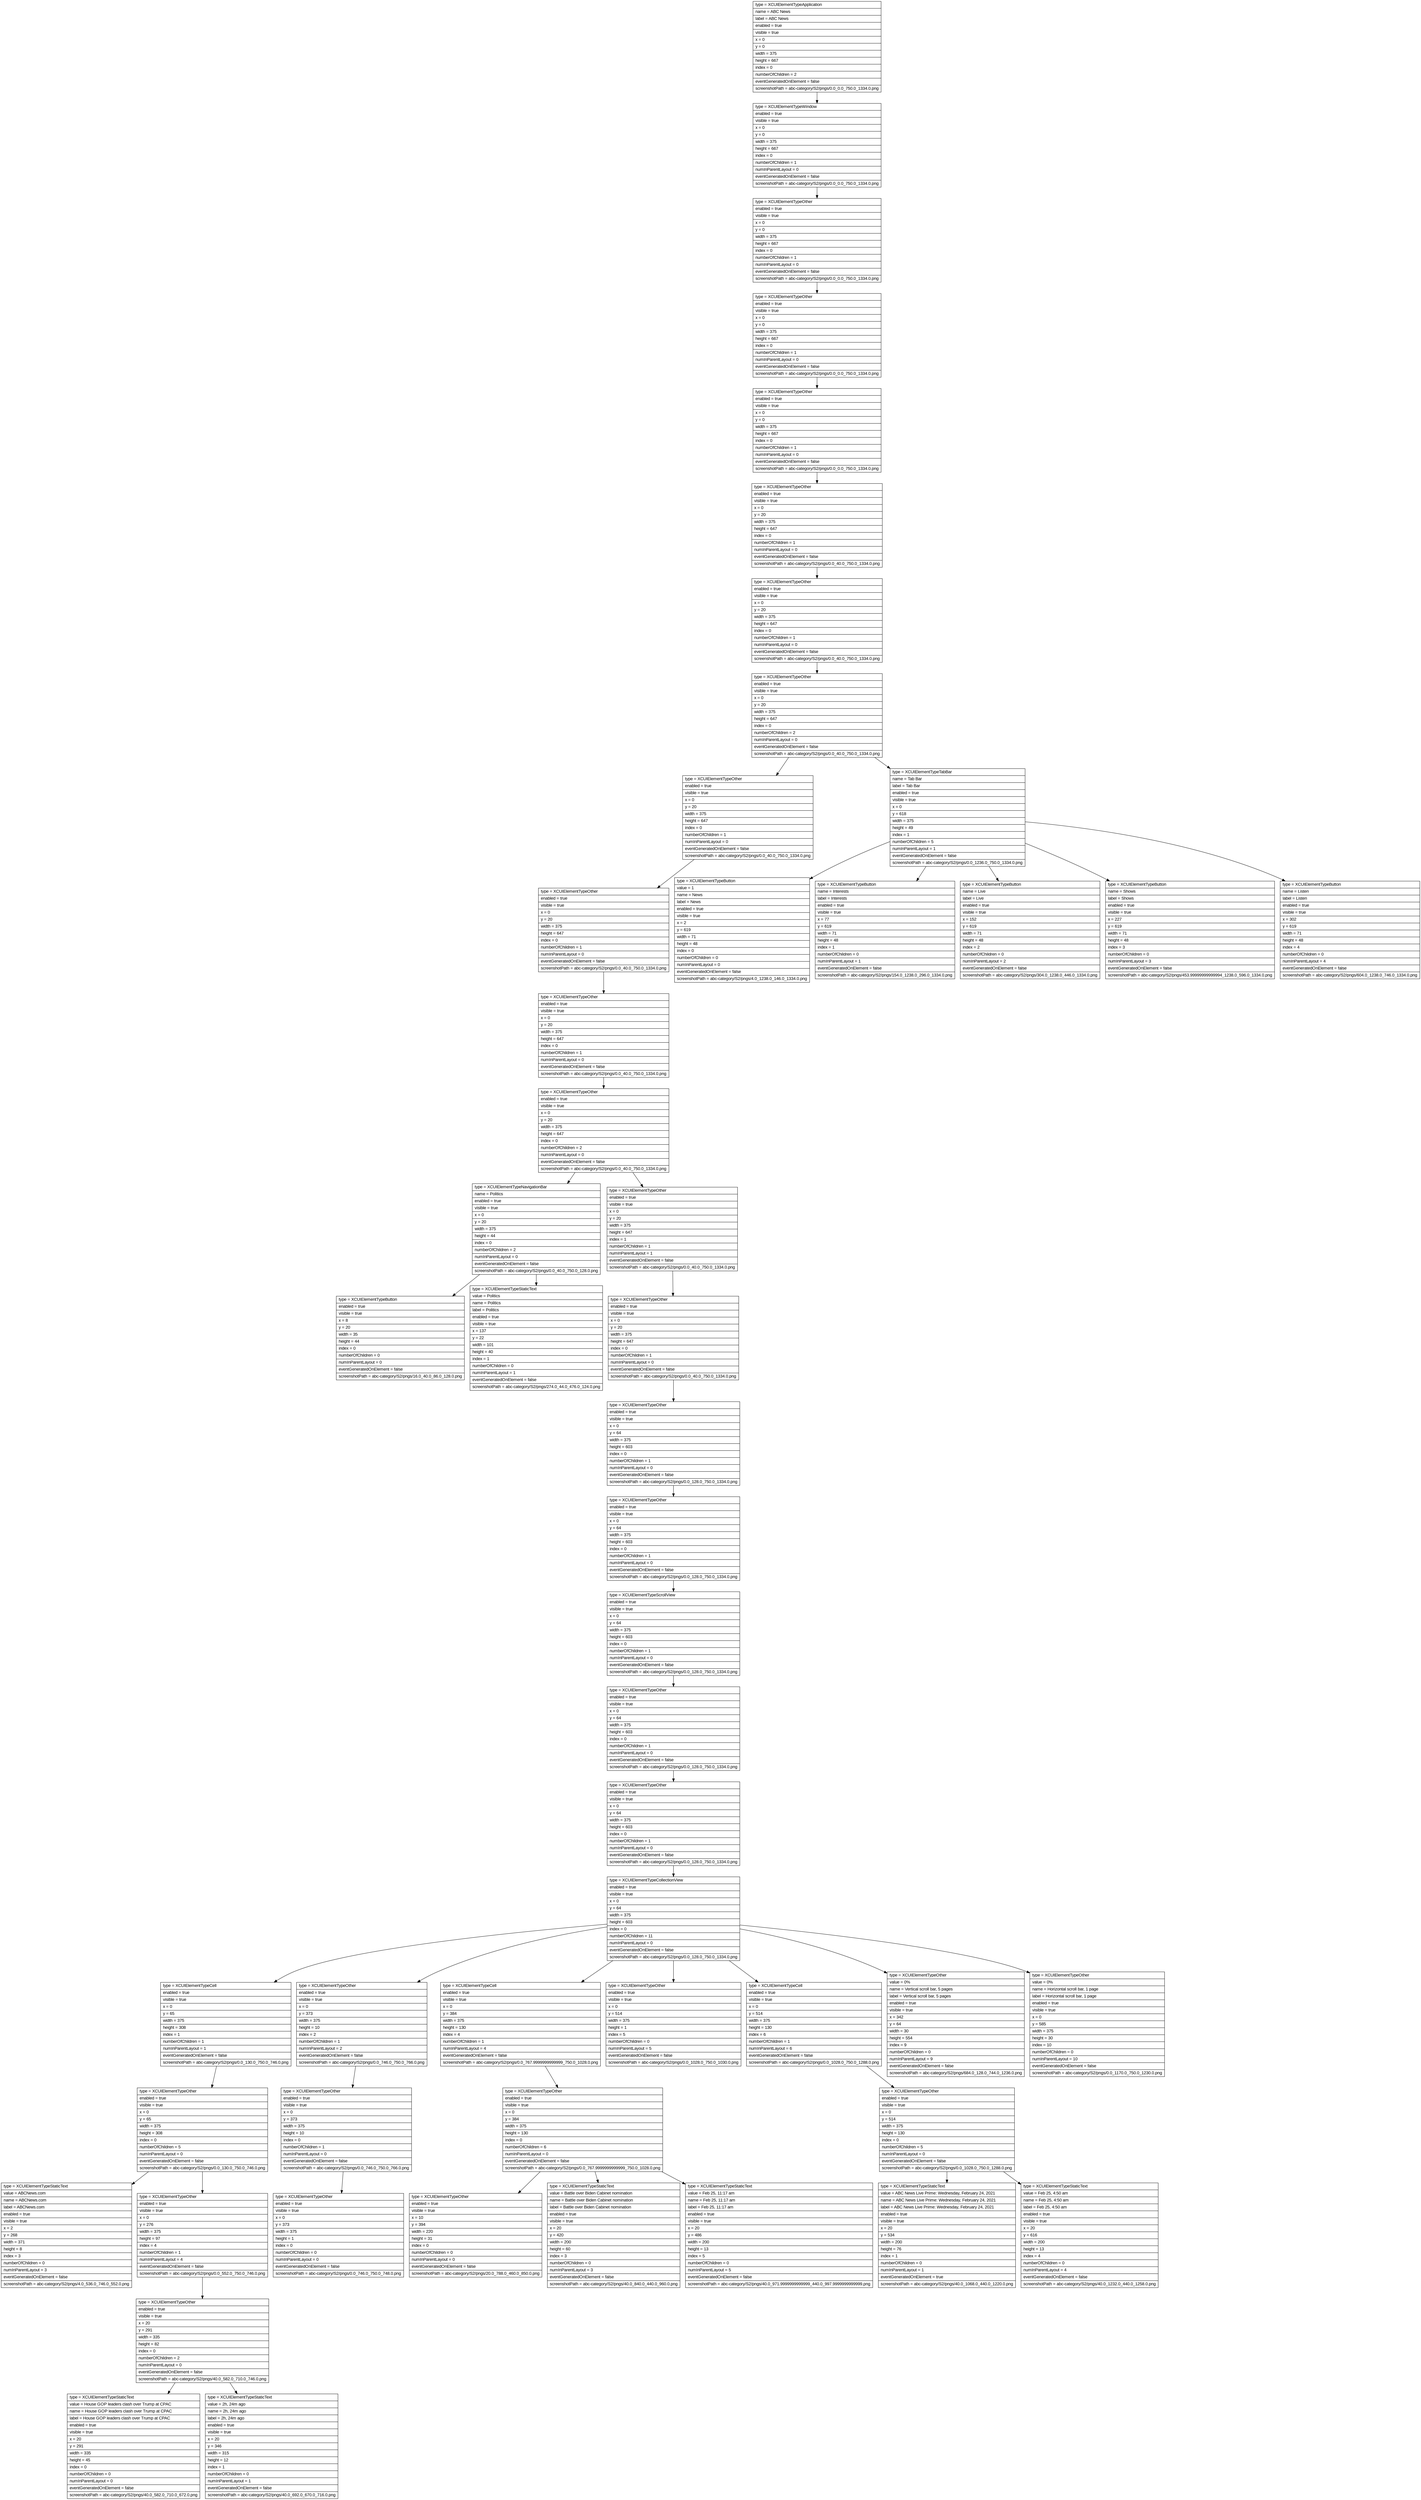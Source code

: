 digraph Layout {

	node [shape=record fontname=Arial];

	0	[label="{type = XCUIElementTypeApplication\l|name = ABC News\l|label = ABC News\l|enabled = true\l|visible = true\l|x = 0\l|y = 0\l|width = 375\l|height = 667\l|index = 0\l|numberOfChildren = 2\l|eventGeneratedOnElement = false \l|screenshotPath = abc-category/S2/pngs/0.0_0.0_750.0_1334.0.png\l}"]
	1	[label="{type = XCUIElementTypeWindow\l|enabled = true\l|visible = true\l|x = 0\l|y = 0\l|width = 375\l|height = 667\l|index = 0\l|numberOfChildren = 1\l|numInParentLayout = 0\l|eventGeneratedOnElement = false \l|screenshotPath = abc-category/S2/pngs/0.0_0.0_750.0_1334.0.png\l}"]
	2	[label="{type = XCUIElementTypeOther\l|enabled = true\l|visible = true\l|x = 0\l|y = 0\l|width = 375\l|height = 667\l|index = 0\l|numberOfChildren = 1\l|numInParentLayout = 0\l|eventGeneratedOnElement = false \l|screenshotPath = abc-category/S2/pngs/0.0_0.0_750.0_1334.0.png\l}"]
	3	[label="{type = XCUIElementTypeOther\l|enabled = true\l|visible = true\l|x = 0\l|y = 0\l|width = 375\l|height = 667\l|index = 0\l|numberOfChildren = 1\l|numInParentLayout = 0\l|eventGeneratedOnElement = false \l|screenshotPath = abc-category/S2/pngs/0.0_0.0_750.0_1334.0.png\l}"]
	4	[label="{type = XCUIElementTypeOther\l|enabled = true\l|visible = true\l|x = 0\l|y = 0\l|width = 375\l|height = 667\l|index = 0\l|numberOfChildren = 1\l|numInParentLayout = 0\l|eventGeneratedOnElement = false \l|screenshotPath = abc-category/S2/pngs/0.0_0.0_750.0_1334.0.png\l}"]
	5	[label="{type = XCUIElementTypeOther\l|enabled = true\l|visible = true\l|x = 0\l|y = 20\l|width = 375\l|height = 647\l|index = 0\l|numberOfChildren = 1\l|numInParentLayout = 0\l|eventGeneratedOnElement = false \l|screenshotPath = abc-category/S2/pngs/0.0_40.0_750.0_1334.0.png\l}"]
	6	[label="{type = XCUIElementTypeOther\l|enabled = true\l|visible = true\l|x = 0\l|y = 20\l|width = 375\l|height = 647\l|index = 0\l|numberOfChildren = 1\l|numInParentLayout = 0\l|eventGeneratedOnElement = false \l|screenshotPath = abc-category/S2/pngs/0.0_40.0_750.0_1334.0.png\l}"]
	7	[label="{type = XCUIElementTypeOther\l|enabled = true\l|visible = true\l|x = 0\l|y = 20\l|width = 375\l|height = 647\l|index = 0\l|numberOfChildren = 2\l|numInParentLayout = 0\l|eventGeneratedOnElement = false \l|screenshotPath = abc-category/S2/pngs/0.0_40.0_750.0_1334.0.png\l}"]
	8	[label="{type = XCUIElementTypeOther\l|enabled = true\l|visible = true\l|x = 0\l|y = 20\l|width = 375\l|height = 647\l|index = 0\l|numberOfChildren = 1\l|numInParentLayout = 0\l|eventGeneratedOnElement = false \l|screenshotPath = abc-category/S2/pngs/0.0_40.0_750.0_1334.0.png\l}"]
	9	[label="{type = XCUIElementTypeTabBar\l|name = Tab Bar\l|label = Tab Bar\l|enabled = true\l|visible = true\l|x = 0\l|y = 618\l|width = 375\l|height = 49\l|index = 1\l|numberOfChildren = 5\l|numInParentLayout = 1\l|eventGeneratedOnElement = false \l|screenshotPath = abc-category/S2/pngs/0.0_1236.0_750.0_1334.0.png\l}"]
	10	[label="{type = XCUIElementTypeOther\l|enabled = true\l|visible = true\l|x = 0\l|y = 20\l|width = 375\l|height = 647\l|index = 0\l|numberOfChildren = 1\l|numInParentLayout = 0\l|eventGeneratedOnElement = false \l|screenshotPath = abc-category/S2/pngs/0.0_40.0_750.0_1334.0.png\l}"]
	11	[label="{type = XCUIElementTypeButton\l|value = 1\l|name = News\l|label = News\l|enabled = true\l|visible = true\l|x = 2\l|y = 619\l|width = 71\l|height = 48\l|index = 0\l|numberOfChildren = 0\l|numInParentLayout = 0\l|eventGeneratedOnElement = false \l|screenshotPath = abc-category/S2/pngs/4.0_1238.0_146.0_1334.0.png\l}"]
	12	[label="{type = XCUIElementTypeButton\l|name = Interests\l|label = Interests\l|enabled = true\l|visible = true\l|x = 77\l|y = 619\l|width = 71\l|height = 48\l|index = 1\l|numberOfChildren = 0\l|numInParentLayout = 1\l|eventGeneratedOnElement = false \l|screenshotPath = abc-category/S2/pngs/154.0_1238.0_296.0_1334.0.png\l}"]
	13	[label="{type = XCUIElementTypeButton\l|name = Live\l|label = Live\l|enabled = true\l|visible = true\l|x = 152\l|y = 619\l|width = 71\l|height = 48\l|index = 2\l|numberOfChildren = 0\l|numInParentLayout = 2\l|eventGeneratedOnElement = false \l|screenshotPath = abc-category/S2/pngs/304.0_1238.0_446.0_1334.0.png\l}"]
	14	[label="{type = XCUIElementTypeButton\l|name = Shows\l|label = Shows\l|enabled = true\l|visible = true\l|x = 227\l|y = 619\l|width = 71\l|height = 48\l|index = 3\l|numberOfChildren = 0\l|numInParentLayout = 3\l|eventGeneratedOnElement = false \l|screenshotPath = abc-category/S2/pngs/453.99999999999994_1238.0_596.0_1334.0.png\l}"]
	15	[label="{type = XCUIElementTypeButton\l|name = Listen\l|label = Listen\l|enabled = true\l|visible = true\l|x = 302\l|y = 619\l|width = 71\l|height = 48\l|index = 4\l|numberOfChildren = 0\l|numInParentLayout = 4\l|eventGeneratedOnElement = false \l|screenshotPath = abc-category/S2/pngs/604.0_1238.0_746.0_1334.0.png\l}"]
	16	[label="{type = XCUIElementTypeOther\l|enabled = true\l|visible = true\l|x = 0\l|y = 20\l|width = 375\l|height = 647\l|index = 0\l|numberOfChildren = 1\l|numInParentLayout = 0\l|eventGeneratedOnElement = false \l|screenshotPath = abc-category/S2/pngs/0.0_40.0_750.0_1334.0.png\l}"]
	17	[label="{type = XCUIElementTypeOther\l|enabled = true\l|visible = true\l|x = 0\l|y = 20\l|width = 375\l|height = 647\l|index = 0\l|numberOfChildren = 2\l|numInParentLayout = 0\l|eventGeneratedOnElement = false \l|screenshotPath = abc-category/S2/pngs/0.0_40.0_750.0_1334.0.png\l}"]
	18	[label="{type = XCUIElementTypeNavigationBar\l|name = Politics\l|enabled = true\l|visible = true\l|x = 0\l|y = 20\l|width = 375\l|height = 44\l|index = 0\l|numberOfChildren = 2\l|numInParentLayout = 0\l|eventGeneratedOnElement = false \l|screenshotPath = abc-category/S2/pngs/0.0_40.0_750.0_128.0.png\l}"]
	19	[label="{type = XCUIElementTypeOther\l|enabled = true\l|visible = true\l|x = 0\l|y = 20\l|width = 375\l|height = 647\l|index = 1\l|numberOfChildren = 1\l|numInParentLayout = 1\l|eventGeneratedOnElement = false \l|screenshotPath = abc-category/S2/pngs/0.0_40.0_750.0_1334.0.png\l}"]
	20	[label="{type = XCUIElementTypeButton\l|enabled = true\l|visible = true\l|x = 8\l|y = 20\l|width = 35\l|height = 44\l|index = 0\l|numberOfChildren = 0\l|numInParentLayout = 0\l|eventGeneratedOnElement = false \l|screenshotPath = abc-category/S2/pngs/16.0_40.0_86.0_128.0.png\l}"]
	21	[label="{type = XCUIElementTypeStaticText\l|value = Politics\l|name = Politics\l|label = Politics\l|enabled = true\l|visible = true\l|x = 137\l|y = 22\l|width = 101\l|height = 40\l|index = 1\l|numberOfChildren = 0\l|numInParentLayout = 1\l|eventGeneratedOnElement = false \l|screenshotPath = abc-category/S2/pngs/274.0_44.0_476.0_124.0.png\l}"]
	22	[label="{type = XCUIElementTypeOther\l|enabled = true\l|visible = true\l|x = 0\l|y = 20\l|width = 375\l|height = 647\l|index = 0\l|numberOfChildren = 1\l|numInParentLayout = 0\l|eventGeneratedOnElement = false \l|screenshotPath = abc-category/S2/pngs/0.0_40.0_750.0_1334.0.png\l}"]
	23	[label="{type = XCUIElementTypeOther\l|enabled = true\l|visible = true\l|x = 0\l|y = 64\l|width = 375\l|height = 603\l|index = 0\l|numberOfChildren = 1\l|numInParentLayout = 0\l|eventGeneratedOnElement = false \l|screenshotPath = abc-category/S2/pngs/0.0_128.0_750.0_1334.0.png\l}"]
	24	[label="{type = XCUIElementTypeOther\l|enabled = true\l|visible = true\l|x = 0\l|y = 64\l|width = 375\l|height = 603\l|index = 0\l|numberOfChildren = 1\l|numInParentLayout = 0\l|eventGeneratedOnElement = false \l|screenshotPath = abc-category/S2/pngs/0.0_128.0_750.0_1334.0.png\l}"]
	25	[label="{type = XCUIElementTypeScrollView\l|enabled = true\l|visible = true\l|x = 0\l|y = 64\l|width = 375\l|height = 603\l|index = 0\l|numberOfChildren = 1\l|numInParentLayout = 0\l|eventGeneratedOnElement = false \l|screenshotPath = abc-category/S2/pngs/0.0_128.0_750.0_1334.0.png\l}"]
	26	[label="{type = XCUIElementTypeOther\l|enabled = true\l|visible = true\l|x = 0\l|y = 64\l|width = 375\l|height = 603\l|index = 0\l|numberOfChildren = 1\l|numInParentLayout = 0\l|eventGeneratedOnElement = false \l|screenshotPath = abc-category/S2/pngs/0.0_128.0_750.0_1334.0.png\l}"]
	27	[label="{type = XCUIElementTypeOther\l|enabled = true\l|visible = true\l|x = 0\l|y = 64\l|width = 375\l|height = 603\l|index = 0\l|numberOfChildren = 1\l|numInParentLayout = 0\l|eventGeneratedOnElement = false \l|screenshotPath = abc-category/S2/pngs/0.0_128.0_750.0_1334.0.png\l}"]
	28	[label="{type = XCUIElementTypeCollectionView\l|enabled = true\l|visible = true\l|x = 0\l|y = 64\l|width = 375\l|height = 603\l|index = 0\l|numberOfChildren = 11\l|numInParentLayout = 0\l|eventGeneratedOnElement = false \l|screenshotPath = abc-category/S2/pngs/0.0_128.0_750.0_1334.0.png\l}"]
	29	[label="{type = XCUIElementTypeCell\l|enabled = true\l|visible = true\l|x = 0\l|y = 65\l|width = 375\l|height = 308\l|index = 1\l|numberOfChildren = 1\l|numInParentLayout = 1\l|eventGeneratedOnElement = false \l|screenshotPath = abc-category/S2/pngs/0.0_130.0_750.0_746.0.png\l}"]
	30	[label="{type = XCUIElementTypeOther\l|enabled = true\l|visible = true\l|x = 0\l|y = 373\l|width = 375\l|height = 10\l|index = 2\l|numberOfChildren = 1\l|numInParentLayout = 2\l|eventGeneratedOnElement = false \l|screenshotPath = abc-category/S2/pngs/0.0_746.0_750.0_766.0.png\l}"]
	31	[label="{type = XCUIElementTypeCell\l|enabled = true\l|visible = true\l|x = 0\l|y = 384\l|width = 375\l|height = 130\l|index = 4\l|numberOfChildren = 1\l|numInParentLayout = 4\l|eventGeneratedOnElement = false \l|screenshotPath = abc-category/S2/pngs/0.0_767.9999999999999_750.0_1028.0.png\l}"]
	32	[label="{type = XCUIElementTypeOther\l|enabled = true\l|visible = true\l|x = 0\l|y = 514\l|width = 375\l|height = 1\l|index = 5\l|numberOfChildren = 0\l|numInParentLayout = 5\l|eventGeneratedOnElement = false \l|screenshotPath = abc-category/S2/pngs/0.0_1028.0_750.0_1030.0.png\l}"]
	33	[label="{type = XCUIElementTypeCell\l|enabled = true\l|visible = true\l|x = 0\l|y = 514\l|width = 375\l|height = 130\l|index = 6\l|numberOfChildren = 1\l|numInParentLayout = 6\l|eventGeneratedOnElement = false \l|screenshotPath = abc-category/S2/pngs/0.0_1028.0_750.0_1288.0.png\l}"]
	34	[label="{type = XCUIElementTypeOther\l|value = 0%\l|name = Vertical scroll bar, 5 pages\l|label = Vertical scroll bar, 5 pages\l|enabled = true\l|visible = true\l|x = 342\l|y = 64\l|width = 30\l|height = 554\l|index = 9\l|numberOfChildren = 0\l|numInParentLayout = 9\l|eventGeneratedOnElement = false \l|screenshotPath = abc-category/S2/pngs/684.0_128.0_744.0_1236.0.png\l}"]
	35	[label="{type = XCUIElementTypeOther\l|value = 0%\l|name = Horizontal scroll bar, 1 page\l|label = Horizontal scroll bar, 1 page\l|enabled = true\l|visible = true\l|x = 0\l|y = 585\l|width = 375\l|height = 30\l|index = 10\l|numberOfChildren = 0\l|numInParentLayout = 10\l|eventGeneratedOnElement = false \l|screenshotPath = abc-category/S2/pngs/0.0_1170.0_750.0_1230.0.png\l}"]
	36	[label="{type = XCUIElementTypeOther\l|enabled = true\l|visible = true\l|x = 0\l|y = 65\l|width = 375\l|height = 308\l|index = 0\l|numberOfChildren = 5\l|numInParentLayout = 0\l|eventGeneratedOnElement = false \l|screenshotPath = abc-category/S2/pngs/0.0_130.0_750.0_746.0.png\l}"]
	37	[label="{type = XCUIElementTypeOther\l|enabled = true\l|visible = true\l|x = 0\l|y = 373\l|width = 375\l|height = 10\l|index = 0\l|numberOfChildren = 1\l|numInParentLayout = 0\l|eventGeneratedOnElement = false \l|screenshotPath = abc-category/S2/pngs/0.0_746.0_750.0_766.0.png\l}"]
	38	[label="{type = XCUIElementTypeOther\l|enabled = true\l|visible = true\l|x = 0\l|y = 384\l|width = 375\l|height = 130\l|index = 0\l|numberOfChildren = 6\l|numInParentLayout = 0\l|eventGeneratedOnElement = false \l|screenshotPath = abc-category/S2/pngs/0.0_767.9999999999999_750.0_1028.0.png\l}"]
	39	[label="{type = XCUIElementTypeOther\l|enabled = true\l|visible = true\l|x = 0\l|y = 514\l|width = 375\l|height = 130\l|index = 0\l|numberOfChildren = 5\l|numInParentLayout = 0\l|eventGeneratedOnElement = false \l|screenshotPath = abc-category/S2/pngs/0.0_1028.0_750.0_1288.0.png\l}"]
	40	[label="{type = XCUIElementTypeStaticText\l|value = ABCNews.com\l|name = ABCNews.com\l|label = ABCNews.com\l|enabled = true\l|visible = true\l|x = 2\l|y = 268\l|width = 371\l|height = 8\l|index = 3\l|numberOfChildren = 0\l|numInParentLayout = 3\l|eventGeneratedOnElement = false \l|screenshotPath = abc-category/S2/pngs/4.0_536.0_746.0_552.0.png\l}"]
	41	[label="{type = XCUIElementTypeOther\l|enabled = true\l|visible = true\l|x = 0\l|y = 276\l|width = 375\l|height = 97\l|index = 4\l|numberOfChildren = 1\l|numInParentLayout = 4\l|eventGeneratedOnElement = false \l|screenshotPath = abc-category/S2/pngs/0.0_552.0_750.0_746.0.png\l}"]
	42	[label="{type = XCUIElementTypeOther\l|enabled = true\l|visible = true\l|x = 0\l|y = 373\l|width = 375\l|height = 1\l|index = 0\l|numberOfChildren = 0\l|numInParentLayout = 0\l|eventGeneratedOnElement = false \l|screenshotPath = abc-category/S2/pngs/0.0_746.0_750.0_748.0.png\l}"]
	43	[label="{type = XCUIElementTypeOther\l|enabled = true\l|visible = true\l|x = 10\l|y = 394\l|width = 220\l|height = 31\l|index = 0\l|numberOfChildren = 0\l|numInParentLayout = 0\l|eventGeneratedOnElement = false \l|screenshotPath = abc-category/S2/pngs/20.0_788.0_460.0_850.0.png\l}"]
	44	[label="{type = XCUIElementTypeStaticText\l|value = Battle over Biden Cabinet nomination\l|name = Battle over Biden Cabinet nomination\l|label = Battle over Biden Cabinet nomination\l|enabled = true\l|visible = true\l|x = 20\l|y = 420\l|width = 200\l|height = 60\l|index = 3\l|numberOfChildren = 0\l|numInParentLayout = 3\l|eventGeneratedOnElement = false \l|screenshotPath = abc-category/S2/pngs/40.0_840.0_440.0_960.0.png\l}"]
	45	[label="{type = XCUIElementTypeStaticText\l|value = Feb 25, 11:17 am\l|name = Feb 25, 11:17 am\l|label = Feb 25, 11:17 am\l|enabled = true\l|visible = true\l|x = 20\l|y = 486\l|width = 200\l|height = 13\l|index = 5\l|numberOfChildren = 0\l|numInParentLayout = 5\l|eventGeneratedOnElement = false \l|screenshotPath = abc-category/S2/pngs/40.0_971.9999999999999_440.0_997.9999999999999.png\l}"]
	46	[label="{type = XCUIElementTypeStaticText\l|value = ABC News Live Prime: Wednesday, February 24, 2021\l|name = ABC News Live Prime: Wednesday, February 24, 2021\l|label = ABC News Live Prime: Wednesday, February 24, 2021\l|enabled = true\l|visible = true\l|x = 20\l|y = 534\l|width = 200\l|height = 76\l|index = 1\l|numberOfChildren = 0\l|numInParentLayout = 1\l|eventGeneratedOnElement = true \l|screenshotPath = abc-category/S2/pngs/40.0_1068.0_440.0_1220.0.png\l}"]
	47	[label="{type = XCUIElementTypeStaticText\l|value = Feb 25, 4:50 am\l|name = Feb 25, 4:50 am\l|label = Feb 25, 4:50 am\l|enabled = true\l|visible = true\l|x = 20\l|y = 616\l|width = 200\l|height = 13\l|index = 4\l|numberOfChildren = 0\l|numInParentLayout = 4\l|eventGeneratedOnElement = false \l|screenshotPath = abc-category/S2/pngs/40.0_1232.0_440.0_1258.0.png\l}"]
	48	[label="{type = XCUIElementTypeOther\l|enabled = true\l|visible = true\l|x = 20\l|y = 291\l|width = 335\l|height = 82\l|index = 0\l|numberOfChildren = 2\l|numInParentLayout = 0\l|eventGeneratedOnElement = false \l|screenshotPath = abc-category/S2/pngs/40.0_582.0_710.0_746.0.png\l}"]
	49	[label="{type = XCUIElementTypeStaticText\l|value = House GOP leaders clash over Trump at CPAC\l|name = House GOP leaders clash over Trump at CPAC\l|label = House GOP leaders clash over Trump at CPAC\l|enabled = true\l|visible = true\l|x = 20\l|y = 291\l|width = 335\l|height = 45\l|index = 0\l|numberOfChildren = 0\l|numInParentLayout = 0\l|eventGeneratedOnElement = false \l|screenshotPath = abc-category/S2/pngs/40.0_582.0_710.0_672.0.png\l}"]
	50	[label="{type = XCUIElementTypeStaticText\l|value = 2h, 24m ago\l|name = 2h, 24m ago\l|label = 2h, 24m ago\l|enabled = true\l|visible = true\l|x = 20\l|y = 346\l|width = 315\l|height = 12\l|index = 1\l|numberOfChildren = 0\l|numInParentLayout = 1\l|eventGeneratedOnElement = false \l|screenshotPath = abc-category/S2/pngs/40.0_692.0_670.0_716.0.png\l}"]


	0 -> 1
	1 -> 2
	2 -> 3
	3 -> 4
	4 -> 5
	5 -> 6
	6 -> 7
	7 -> 8
	7 -> 9
	8 -> 10
	9 -> 11
	9 -> 12
	9 -> 13
	9 -> 14
	9 -> 15
	10 -> 16
	16 -> 17
	17 -> 18
	17 -> 19
	18 -> 20
	18 -> 21
	19 -> 22
	22 -> 23
	23 -> 24
	24 -> 25
	25 -> 26
	26 -> 27
	27 -> 28
	28 -> 29
	28 -> 30
	28 -> 31
	28 -> 32
	28 -> 33
	28 -> 34
	28 -> 35
	29 -> 36
	30 -> 37
	31 -> 38
	33 -> 39
	36 -> 40
	36 -> 41
	37 -> 42
	38 -> 43
	38 -> 44
	38 -> 45
	39 -> 46
	39 -> 47
	41 -> 48
	48 -> 49
	48 -> 50


}